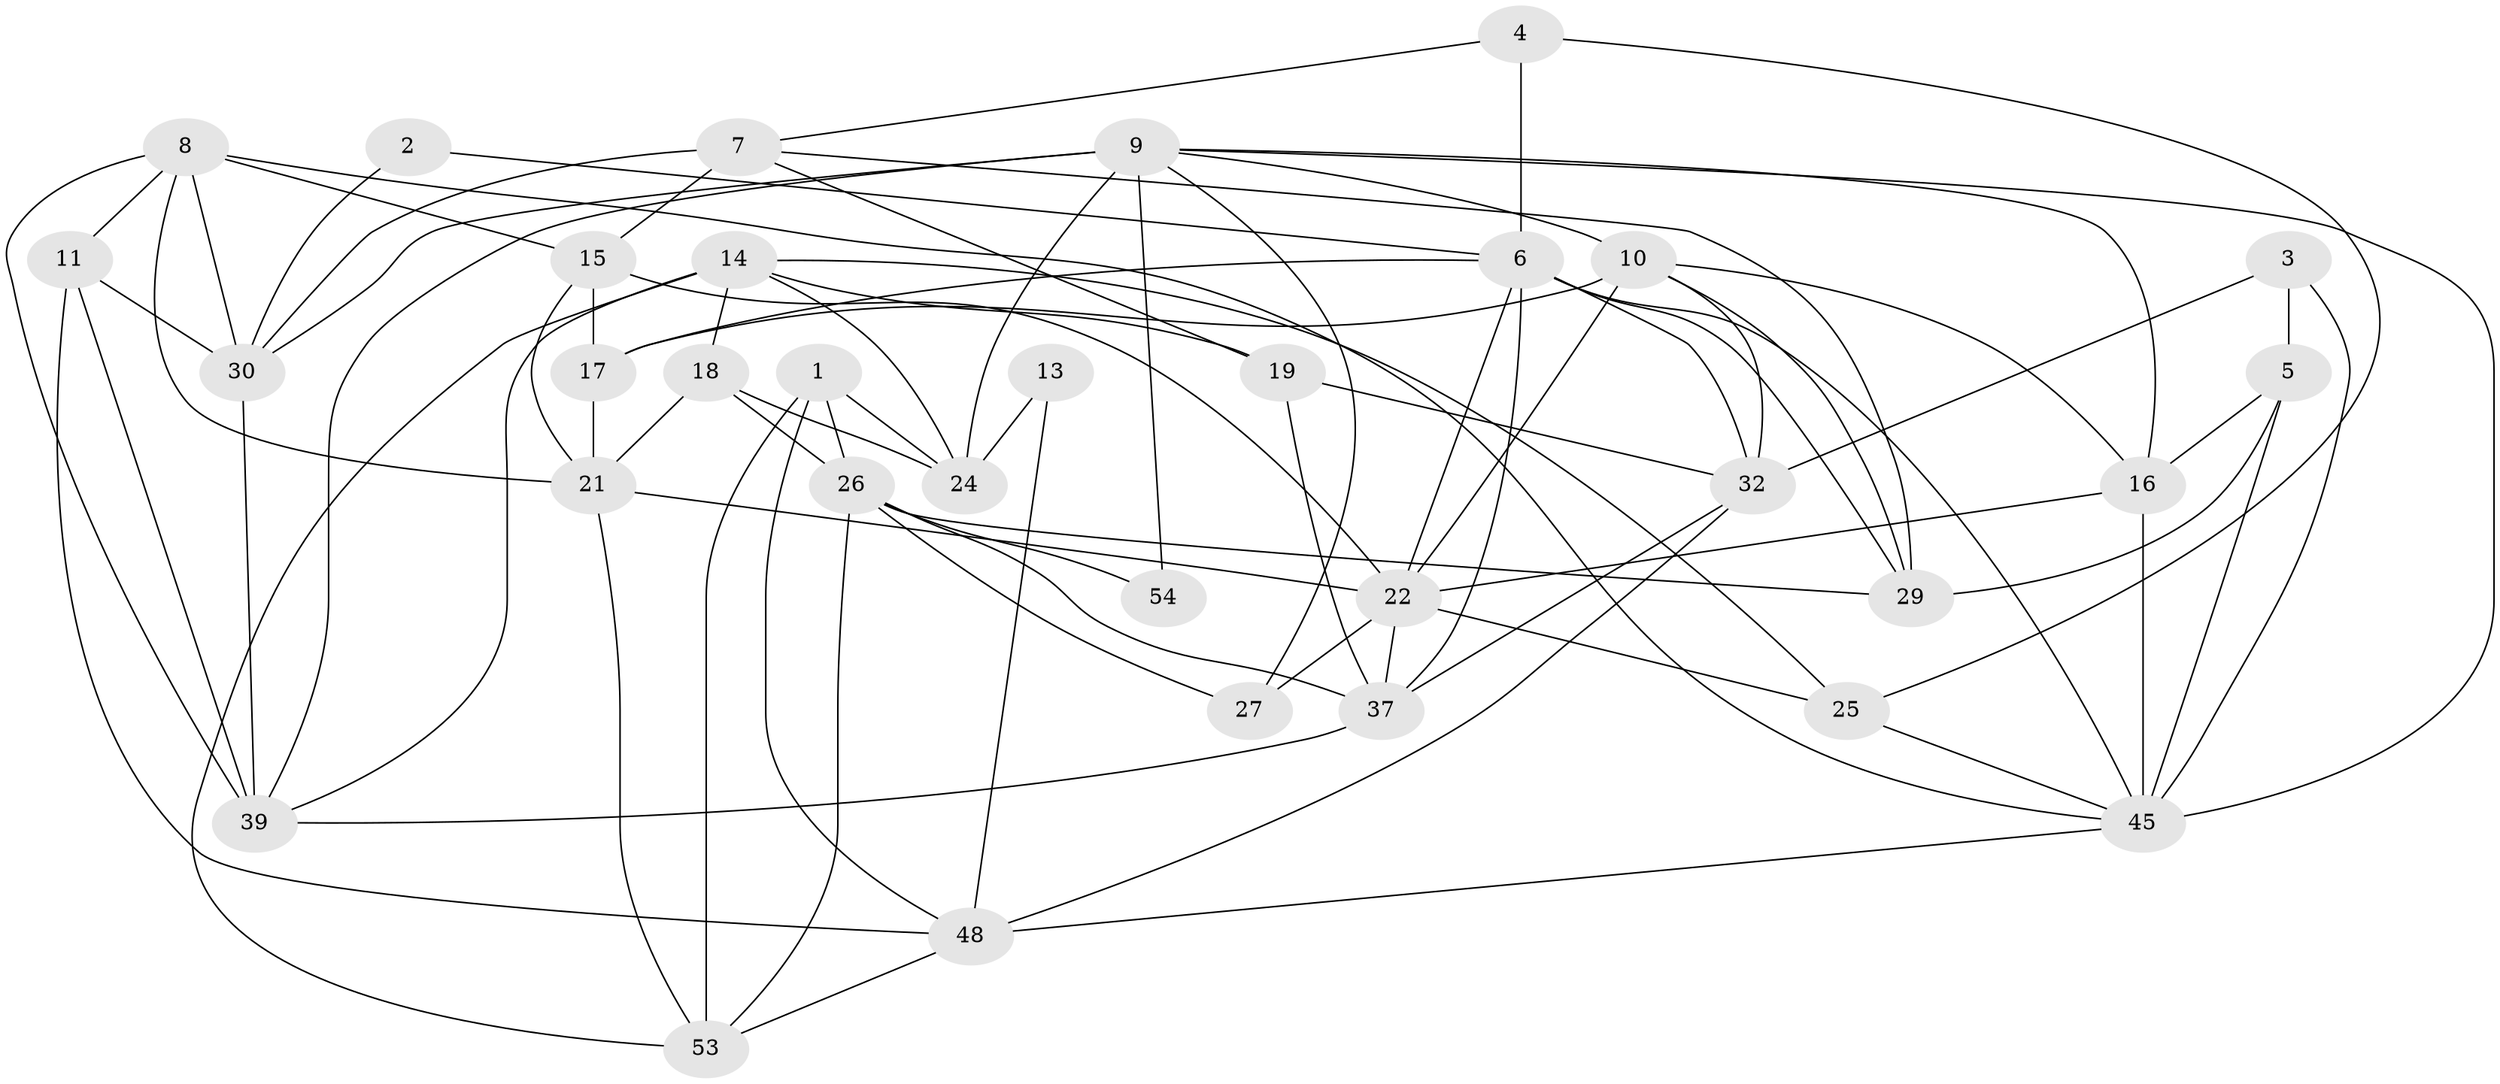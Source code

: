 // original degree distribution, {3: 0.25, 2: 0.14285714285714285, 5: 0.25, 4: 0.21428571428571427, 6: 0.14285714285714285}
// Generated by graph-tools (version 1.1) at 2025/11/02/27/25 16:11:23]
// undirected, 33 vertices, 83 edges
graph export_dot {
graph [start="1"]
  node [color=gray90,style=filled];
  1 [super="+56"];
  2;
  3;
  4;
  5 [super="+23"];
  6 [super="+34"];
  7 [super="+41"];
  8 [super="+50"];
  9 [super="+12"];
  10 [super="+33"];
  11;
  13;
  14 [super="+51"];
  15 [super="+40"];
  16;
  17 [super="+20"];
  18 [super="+28"];
  19;
  21 [super="+31"];
  22 [super="+49"];
  24 [super="+55"];
  25 [super="+47"];
  26 [super="+43"];
  27;
  29 [super="+38"];
  30 [super="+35"];
  32 [super="+36"];
  37 [super="+42"];
  39 [super="+44"];
  45 [super="+46"];
  48 [super="+52"];
  53;
  54;
  1 -- 53;
  1 -- 26;
  1 -- 48;
  1 -- 24;
  2 -- 30;
  2 -- 6;
  3 -- 5;
  3 -- 45;
  3 -- 32;
  4 -- 25;
  4 -- 6;
  4 -- 7;
  5 -- 16;
  5 -- 29;
  5 -- 45 [weight=2];
  6 -- 29;
  6 -- 32;
  6 -- 17;
  6 -- 37;
  6 -- 22;
  6 -- 45;
  7 -- 19;
  7 -- 15 [weight=2];
  7 -- 30;
  7 -- 29;
  8 -- 15;
  8 -- 39;
  8 -- 45;
  8 -- 11;
  8 -- 21;
  8 -- 30;
  9 -- 30;
  9 -- 24 [weight=2];
  9 -- 27;
  9 -- 16;
  9 -- 54;
  9 -- 39;
  9 -- 45;
  9 -- 10;
  10 -- 32;
  10 -- 17 [weight=2];
  10 -- 22;
  10 -- 16;
  10 -- 29;
  11 -- 30;
  11 -- 39 [weight=2];
  11 -- 48;
  13 -- 24;
  13 -- 48;
  14 -- 53;
  14 -- 19;
  14 -- 39;
  14 -- 24;
  14 -- 25;
  14 -- 18;
  15 -- 22;
  15 -- 21 [weight=2];
  15 -- 17;
  16 -- 22;
  16 -- 45;
  17 -- 21;
  18 -- 21;
  18 -- 24;
  18 -- 26;
  19 -- 32;
  19 -- 37;
  21 -- 53;
  21 -- 22;
  22 -- 37;
  22 -- 25;
  22 -- 27;
  25 -- 45;
  26 -- 27;
  26 -- 37;
  26 -- 54;
  26 -- 53;
  26 -- 29;
  30 -- 39;
  32 -- 48;
  32 -- 37;
  37 -- 39;
  45 -- 48;
  48 -- 53;
}

